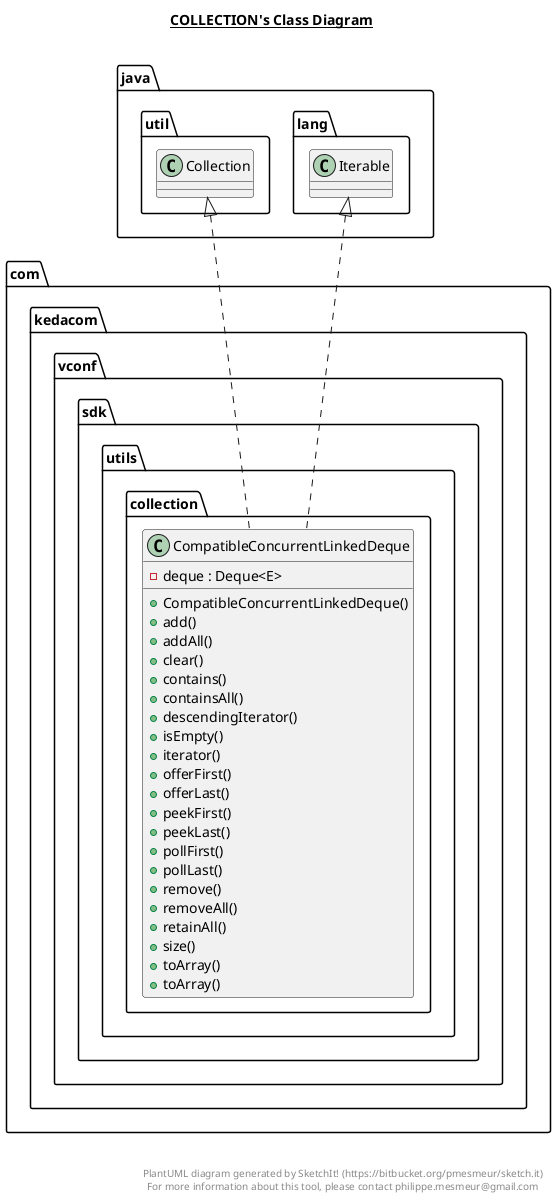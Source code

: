 @startuml

title __COLLECTION's Class Diagram__\n

  namespace com.kedacom.vconf.sdk.utils {
    namespace collection {
      class com.kedacom.vconf.sdk.utils.collection.CompatibleConcurrentLinkedDeque {
          - deque : Deque<E>
          + CompatibleConcurrentLinkedDeque()
          + add()
          + addAll()
          + clear()
          + contains()
          + containsAll()
          + descendingIterator()
          + isEmpty()
          + iterator()
          + offerFirst()
          + offerLast()
          + peekFirst()
          + peekLast()
          + pollFirst()
          + pollLast()
          + remove()
          + removeAll()
          + retainAll()
          + size()
          + toArray()
          + toArray()
      }
    }
  }
  

  com.kedacom.vconf.sdk.utils.collection.CompatibleConcurrentLinkedDeque .up.|> java.lang.Iterable
  com.kedacom.vconf.sdk.utils.collection.CompatibleConcurrentLinkedDeque .up.|> java.util.Collection


right footer


PlantUML diagram generated by SketchIt! (https://bitbucket.org/pmesmeur/sketch.it)
For more information about this tool, please contact philippe.mesmeur@gmail.com
endfooter

@enduml
